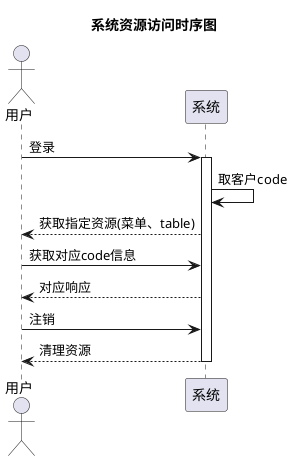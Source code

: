 @startuml
title 系统资源访问时序图
actor 用户

用户 ->系统: 登录
/'系统生命线开始'/
activate 系统
系统 -> 系统: 取客户code

系统 -->用户: 获取指定资源(菜单、table)

用户 -> 系统: 获取对应code信息
系统 --> 用户: 对应响应
用户 ->系统: 注销
系统 -->用户:清理资源
/'用户生命周期结束'/
deactivate 系统
@enduml